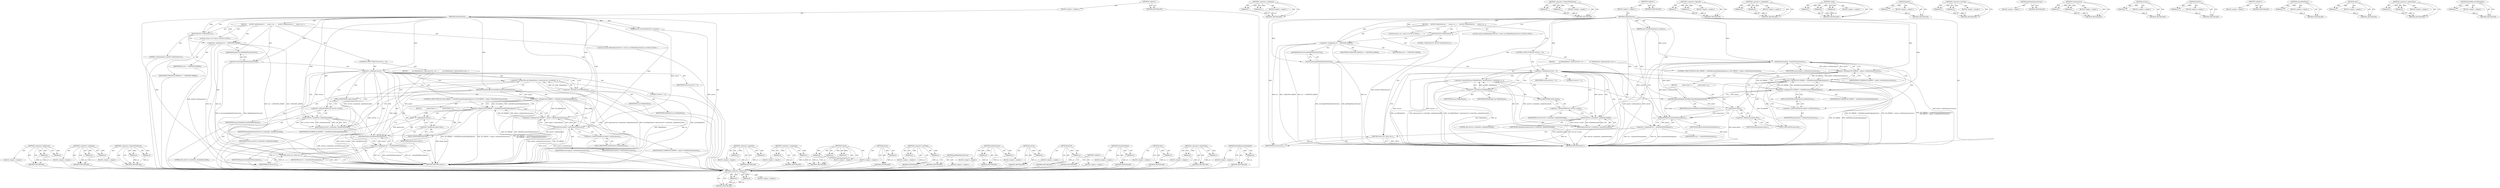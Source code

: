 digraph "doSetRetransmitEndpoint" {
vulnerable_149 [label=<(METHOD,&lt;operator&gt;.fieldAccess)>];
vulnerable_150 [label=<(PARAM,p1)>];
vulnerable_151 [label=<(PARAM,p2)>];
vulnerable_152 [label=<(BLOCK,&lt;empty&gt;,&lt;empty&gt;)>];
vulnerable_153 [label=<(METHOD_RETURN,ANY)>];
vulnerable_101 [label=<(METHOD,&lt;operator&gt;.notEquals)>];
vulnerable_102 [label=<(PARAM,p1)>];
vulnerable_103 [label=<(PARAM,p2)>];
vulnerable_104 [label=<(BLOCK,&lt;empty&gt;,&lt;empty&gt;)>];
vulnerable_105 [label=<(METHOD_RETURN,ANY)>];
vulnerable_126 [label=<(METHOD,&lt;operator&gt;.indirectFieldAccess)>];
vulnerable_127 [label=<(PARAM,p1)>];
vulnerable_128 [label=<(PARAM,p2)>];
vulnerable_129 [label=<(BLOCK,&lt;empty&gt;,&lt;empty&gt;)>];
vulnerable_130 [label=<(METHOD_RETURN,ANY)>];
vulnerable_6 [label=<(METHOD,&lt;global&gt;)<SUB>1</SUB>>];
vulnerable_7 [label=<(BLOCK,&lt;empty&gt;,&lt;empty&gt;)<SUB>1</SUB>>];
vulnerable_8 [label=<(METHOD,setDataSource)<SUB>1</SUB>>];
vulnerable_9 [label=<(PARAM,const sp&lt;IStreamSource&gt; &amp;source)<SUB>1</SUB>>];
vulnerable_10 [label=<(BLOCK,{
     ALOGV(&quot;setDataSource&quot;);
     status_t er...,{
     ALOGV(&quot;setDataSource&quot;);
     status_t er...)<SUB>3</SUB>>];
vulnerable_11 [label=<(ALOGV,ALOGV(&quot;setDataSource&quot;))<SUB>4</SUB>>];
vulnerable_12 [label=<(LITERAL,&quot;setDataSource&quot;,ALOGV(&quot;setDataSource&quot;))<SUB>4</SUB>>];
vulnerable_13 [label="<(LOCAL,status_t err: status_t)<SUB>5</SUB>>"];
vulnerable_14 [label=<(&lt;operator&gt;.assignment,err = UNKNOWN_ERROR)<SUB>5</SUB>>];
vulnerable_15 [label=<(IDENTIFIER,err,err = UNKNOWN_ERROR)<SUB>5</SUB>>];
vulnerable_16 [label=<(IDENTIFIER,UNKNOWN_ERROR,err = UNKNOWN_ERROR)<SUB>5</SUB>>];
vulnerable_17 [label="<(LOCAL,const sp&lt;IMediaPlayerService&gt; service: sp&lt;IMediaPlayerService&gt;)<SUB>6</SUB>>"];
vulnerable_18 [label=<(service,&amp; service(getMediaPlayerService()))<SUB>6</SUB>>];
vulnerable_19 [label=<(getMediaPlayerService,getMediaPlayerService())<SUB>6</SUB>>];
vulnerable_20 [label=<(CONTROL_STRUCTURE,IF,if (service != 0))<SUB>7</SUB>>];
vulnerable_21 [label=<(&lt;operator&gt;.notEquals,service != 0)<SUB>7</SUB>>];
vulnerable_22 [label=<(IDENTIFIER,service,service != 0)<SUB>7</SUB>>];
vulnerable_23 [label=<(LITERAL,0,service != 0)<SUB>7</SUB>>];
vulnerable_24 [label=<(BLOCK,{
         sp&lt;IMediaPlayer&gt; player(service-&gt;cre...,{
         sp&lt;IMediaPlayer&gt; player(service-&gt;cre...)<SUB>7</SUB>>];
vulnerable_25 [label=<(&lt;operator&gt;.greaterThan,sp&lt;IMediaPlayer&gt; player(service-&gt;create(this, m...)<SUB>8</SUB>>];
vulnerable_26 [label=<(&lt;operator&gt;.lessThan,sp&lt;IMediaPlayer)<SUB>8</SUB>>];
vulnerable_27 [label=<(IDENTIFIER,sp,sp&lt;IMediaPlayer)<SUB>8</SUB>>];
vulnerable_28 [label=<(IDENTIFIER,IMediaPlayer,sp&lt;IMediaPlayer)<SUB>8</SUB>>];
vulnerable_29 [label=<(player,player(service-&gt;create(this, mAudioSessionId)))<SUB>8</SUB>>];
vulnerable_30 [label=<(create,service-&gt;create(this, mAudioSessionId))<SUB>8</SUB>>];
vulnerable_31 [label=<(&lt;operator&gt;.indirectFieldAccess,service-&gt;create)<SUB>8</SUB>>];
vulnerable_32 [label=<(IDENTIFIER,service,service-&gt;create(this, mAudioSessionId))<SUB>8</SUB>>];
vulnerable_33 [label=<(FIELD_IDENTIFIER,create,create)<SUB>8</SUB>>];
vulnerable_34 [label=<(LITERAL,this,service-&gt;create(this, mAudioSessionId))<SUB>8</SUB>>];
vulnerable_35 [label=<(IDENTIFIER,mAudioSessionId,service-&gt;create(this, mAudioSessionId))<SUB>8</SUB>>];
vulnerable_36 [label=<(CONTROL_STRUCTURE,IF,if ((NO_ERROR != doSetRetransmitEndpoint(player)) ||
 (NO_ERROR != player-&gt;setDataSource(source))))<SUB>9</SUB>>];
vulnerable_37 [label=<(&lt;operator&gt;.logicalOr,(NO_ERROR != doSetRetransmitEndpoint(player)) |...)<SUB>9</SUB>>];
vulnerable_38 [label=<(&lt;operator&gt;.notEquals,NO_ERROR != doSetRetransmitEndpoint(player))<SUB>9</SUB>>];
vulnerable_39 [label=<(IDENTIFIER,NO_ERROR,NO_ERROR != doSetRetransmitEndpoint(player))<SUB>9</SUB>>];
vulnerable_40 [label=<(doSetRetransmitEndpoint,doSetRetransmitEndpoint(player))<SUB>9</SUB>>];
vulnerable_41 [label=<(IDENTIFIER,player,doSetRetransmitEndpoint(player))<SUB>9</SUB>>];
vulnerable_42 [label=<(&lt;operator&gt;.notEquals,NO_ERROR != player-&gt;setDataSource(source))<SUB>10</SUB>>];
vulnerable_43 [label=<(IDENTIFIER,NO_ERROR,NO_ERROR != player-&gt;setDataSource(source))<SUB>10</SUB>>];
vulnerable_44 [label=<(setDataSource,player-&gt;setDataSource(source))<SUB>10</SUB>>];
vulnerable_45 [label=<(&lt;operator&gt;.indirectFieldAccess,player-&gt;setDataSource)<SUB>10</SUB>>];
vulnerable_46 [label=<(IDENTIFIER,player,player-&gt;setDataSource(source))<SUB>10</SUB>>];
vulnerable_47 [label=<(FIELD_IDENTIFIER,setDataSource,setDataSource)<SUB>10</SUB>>];
vulnerable_48 [label=<(IDENTIFIER,source,player-&gt;setDataSource(source))<SUB>10</SUB>>];
vulnerable_49 [label=<(BLOCK,{
            player.clear();
 },{
            player.clear();
 })<SUB>10</SUB>>];
vulnerable_50 [label=<(clear,player.clear())<SUB>11</SUB>>];
vulnerable_51 [label=<(&lt;operator&gt;.fieldAccess,player.clear)<SUB>11</SUB>>];
vulnerable_52 [label=<(IDENTIFIER,player,player.clear())<SUB>11</SUB>>];
vulnerable_53 [label=<(FIELD_IDENTIFIER,clear,clear)<SUB>11</SUB>>];
vulnerable_54 [label=<(&lt;operator&gt;.assignment,err = attachNewPlayer(player))<SUB>13</SUB>>];
vulnerable_55 [label=<(IDENTIFIER,err,err = attachNewPlayer(player))<SUB>13</SUB>>];
vulnerable_56 [label=<(attachNewPlayer,attachNewPlayer(player))<SUB>13</SUB>>];
vulnerable_57 [label=<(IDENTIFIER,player,attachNewPlayer(player))<SUB>13</SUB>>];
vulnerable_58 [label=<(RETURN,return err;,return err;)<SUB>15</SUB>>];
vulnerable_59 [label=<(IDENTIFIER,err,return err;)<SUB>15</SUB>>];
vulnerable_60 [label=<(METHOD_RETURN,status_t)<SUB>1</SUB>>];
vulnerable_62 [label=<(METHOD_RETURN,ANY)<SUB>1</SUB>>];
vulnerable_131 [label=<(METHOD,&lt;operator&gt;.logicalOr)>];
vulnerable_132 [label=<(PARAM,p1)>];
vulnerable_133 [label=<(PARAM,p2)>];
vulnerable_134 [label=<(BLOCK,&lt;empty&gt;,&lt;empty&gt;)>];
vulnerable_135 [label=<(METHOD_RETURN,ANY)>];
vulnerable_89 [label=<(METHOD,&lt;operator&gt;.assignment)>];
vulnerable_90 [label=<(PARAM,p1)>];
vulnerable_91 [label=<(PARAM,p2)>];
vulnerable_92 [label=<(BLOCK,&lt;empty&gt;,&lt;empty&gt;)>];
vulnerable_93 [label=<(METHOD_RETURN,ANY)>];
vulnerable_120 [label=<(METHOD,create)>];
vulnerable_121 [label=<(PARAM,p1)>];
vulnerable_122 [label=<(PARAM,p2)>];
vulnerable_123 [label=<(PARAM,p3)>];
vulnerable_124 [label=<(BLOCK,&lt;empty&gt;,&lt;empty&gt;)>];
vulnerable_125 [label=<(METHOD_RETURN,ANY)>];
vulnerable_116 [label=<(METHOD,player)>];
vulnerable_117 [label=<(PARAM,p1)>];
vulnerable_118 [label=<(BLOCK,&lt;empty&gt;,&lt;empty&gt;)>];
vulnerable_119 [label=<(METHOD_RETURN,ANY)>];
vulnerable_111 [label=<(METHOD,&lt;operator&gt;.lessThan)>];
vulnerable_112 [label=<(PARAM,p1)>];
vulnerable_113 [label=<(PARAM,p2)>];
vulnerable_114 [label=<(BLOCK,&lt;empty&gt;,&lt;empty&gt;)>];
vulnerable_115 [label=<(METHOD_RETURN,ANY)>];
vulnerable_98 [label=<(METHOD,getMediaPlayerService)>];
vulnerable_99 [label=<(BLOCK,&lt;empty&gt;,&lt;empty&gt;)>];
vulnerable_100 [label=<(METHOD_RETURN,ANY)>];
vulnerable_140 [label=<(METHOD,setDataSource)>];
vulnerable_141 [label=<(PARAM,p1)>];
vulnerable_142 [label=<(PARAM,p2)>];
vulnerable_143 [label=<(BLOCK,&lt;empty&gt;,&lt;empty&gt;)>];
vulnerable_144 [label=<(METHOD_RETURN,ANY)>];
vulnerable_94 [label=<(METHOD,service)>];
vulnerable_95 [label=<(PARAM,p1)>];
vulnerable_96 [label=<(BLOCK,&lt;empty&gt;,&lt;empty&gt;)>];
vulnerable_97 [label=<(METHOD_RETURN,ANY)>];
vulnerable_85 [label=<(METHOD,ALOGV)>];
vulnerable_86 [label=<(PARAM,p1)>];
vulnerable_87 [label=<(BLOCK,&lt;empty&gt;,&lt;empty&gt;)>];
vulnerable_88 [label=<(METHOD_RETURN,ANY)>];
vulnerable_79 [label=<(METHOD,&lt;global&gt;)<SUB>1</SUB>>];
vulnerable_80 [label=<(BLOCK,&lt;empty&gt;,&lt;empty&gt;)>];
vulnerable_81 [label=<(METHOD_RETURN,ANY)>];
vulnerable_154 [label=<(METHOD,attachNewPlayer)>];
vulnerable_155 [label=<(PARAM,p1)>];
vulnerable_156 [label=<(BLOCK,&lt;empty&gt;,&lt;empty&gt;)>];
vulnerable_157 [label=<(METHOD_RETURN,ANY)>];
vulnerable_145 [label=<(METHOD,clear)>];
vulnerable_146 [label=<(PARAM,p1)>];
vulnerable_147 [label=<(BLOCK,&lt;empty&gt;,&lt;empty&gt;)>];
vulnerable_148 [label=<(METHOD_RETURN,ANY)>];
vulnerable_106 [label=<(METHOD,&lt;operator&gt;.greaterThan)>];
vulnerable_107 [label=<(PARAM,p1)>];
vulnerable_108 [label=<(PARAM,p2)>];
vulnerable_109 [label=<(BLOCK,&lt;empty&gt;,&lt;empty&gt;)>];
vulnerable_110 [label=<(METHOD_RETURN,ANY)>];
vulnerable_136 [label=<(METHOD,doSetRetransmitEndpoint)>];
vulnerable_137 [label=<(PARAM,p1)>];
vulnerable_138 [label=<(BLOCK,&lt;empty&gt;,&lt;empty&gt;)>];
vulnerable_139 [label=<(METHOD_RETURN,ANY)>];
fixed_149 [label=<(METHOD,&lt;operator&gt;.fieldAccess)>];
fixed_150 [label=<(PARAM,p1)>];
fixed_151 [label=<(PARAM,p2)>];
fixed_152 [label=<(BLOCK,&lt;empty&gt;,&lt;empty&gt;)>];
fixed_153 [label=<(METHOD_RETURN,ANY)>];
fixed_101 [label=<(METHOD,&lt;operator&gt;.notEquals)>];
fixed_102 [label=<(PARAM,p1)>];
fixed_103 [label=<(PARAM,p2)>];
fixed_104 [label=<(BLOCK,&lt;empty&gt;,&lt;empty&gt;)>];
fixed_105 [label=<(METHOD_RETURN,ANY)>];
fixed_126 [label=<(METHOD,&lt;operator&gt;.indirectFieldAccess)>];
fixed_127 [label=<(PARAM,p1)>];
fixed_128 [label=<(PARAM,p2)>];
fixed_129 [label=<(BLOCK,&lt;empty&gt;,&lt;empty&gt;)>];
fixed_130 [label=<(METHOD_RETURN,ANY)>];
fixed_6 [label=<(METHOD,&lt;global&gt;)<SUB>1</SUB>>];
fixed_7 [label=<(BLOCK,&lt;empty&gt;,&lt;empty&gt;)<SUB>1</SUB>>];
fixed_8 [label=<(METHOD,setDataSource)<SUB>1</SUB>>];
fixed_9 [label=<(PARAM,const sp&lt;IStreamSource&gt; &amp;source)<SUB>1</SUB>>];
fixed_10 [label=<(BLOCK,{
     ALOGV(&quot;setDataSource&quot;);
     status_t er...,{
     ALOGV(&quot;setDataSource&quot;);
     status_t er...)<SUB>3</SUB>>];
fixed_11 [label=<(ALOGV,ALOGV(&quot;setDataSource&quot;))<SUB>4</SUB>>];
fixed_12 [label=<(LITERAL,&quot;setDataSource&quot;,ALOGV(&quot;setDataSource&quot;))<SUB>4</SUB>>];
fixed_13 [label="<(LOCAL,status_t err: status_t)<SUB>5</SUB>>"];
fixed_14 [label=<(&lt;operator&gt;.assignment,err = UNKNOWN_ERROR)<SUB>5</SUB>>];
fixed_15 [label=<(IDENTIFIER,err,err = UNKNOWN_ERROR)<SUB>5</SUB>>];
fixed_16 [label=<(IDENTIFIER,UNKNOWN_ERROR,err = UNKNOWN_ERROR)<SUB>5</SUB>>];
fixed_17 [label="<(LOCAL,const sp&lt;IMediaPlayerService&gt; service: sp&lt;IMediaPlayerService&gt;)<SUB>6</SUB>>"];
fixed_18 [label=<(service,service(getMediaPlayerService()))<SUB>6</SUB>>];
fixed_19 [label=<(getMediaPlayerService,getMediaPlayerService())<SUB>6</SUB>>];
fixed_20 [label=<(CONTROL_STRUCTURE,IF,if (service != 0))<SUB>7</SUB>>];
fixed_21 [label=<(&lt;operator&gt;.notEquals,service != 0)<SUB>7</SUB>>];
fixed_22 [label=<(IDENTIFIER,service,service != 0)<SUB>7</SUB>>];
fixed_23 [label=<(LITERAL,0,service != 0)<SUB>7</SUB>>];
fixed_24 [label=<(BLOCK,{
         sp&lt;IMediaPlayer&gt; player(service-&gt;cre...,{
         sp&lt;IMediaPlayer&gt; player(service-&gt;cre...)<SUB>7</SUB>>];
fixed_25 [label=<(&lt;operator&gt;.greaterThan,sp&lt;IMediaPlayer&gt; player(service-&gt;create(this, m...)<SUB>8</SUB>>];
fixed_26 [label=<(&lt;operator&gt;.lessThan,sp&lt;IMediaPlayer)<SUB>8</SUB>>];
fixed_27 [label=<(IDENTIFIER,sp,sp&lt;IMediaPlayer)<SUB>8</SUB>>];
fixed_28 [label=<(IDENTIFIER,IMediaPlayer,sp&lt;IMediaPlayer)<SUB>8</SUB>>];
fixed_29 [label=<(player,player(service-&gt;create(this, mAudioSessionId)))<SUB>8</SUB>>];
fixed_30 [label=<(create,service-&gt;create(this, mAudioSessionId))<SUB>8</SUB>>];
fixed_31 [label=<(&lt;operator&gt;.indirectFieldAccess,service-&gt;create)<SUB>8</SUB>>];
fixed_32 [label=<(IDENTIFIER,service,service-&gt;create(this, mAudioSessionId))<SUB>8</SUB>>];
fixed_33 [label=<(FIELD_IDENTIFIER,create,create)<SUB>8</SUB>>];
fixed_34 [label=<(LITERAL,this,service-&gt;create(this, mAudioSessionId))<SUB>8</SUB>>];
fixed_35 [label=<(IDENTIFIER,mAudioSessionId,service-&gt;create(this, mAudioSessionId))<SUB>8</SUB>>];
fixed_36 [label=<(CONTROL_STRUCTURE,IF,if ((NO_ERROR != doSetRetransmitEndpoint(player)) ||
 (NO_ERROR != player-&gt;setDataSource(source))))<SUB>9</SUB>>];
fixed_37 [label=<(&lt;operator&gt;.logicalOr,(NO_ERROR != doSetRetransmitEndpoint(player)) |...)<SUB>9</SUB>>];
fixed_38 [label=<(&lt;operator&gt;.notEquals,NO_ERROR != doSetRetransmitEndpoint(player))<SUB>9</SUB>>];
fixed_39 [label=<(IDENTIFIER,NO_ERROR,NO_ERROR != doSetRetransmitEndpoint(player))<SUB>9</SUB>>];
fixed_40 [label=<(doSetRetransmitEndpoint,doSetRetransmitEndpoint(player))<SUB>9</SUB>>];
fixed_41 [label=<(IDENTIFIER,player,doSetRetransmitEndpoint(player))<SUB>9</SUB>>];
fixed_42 [label=<(&lt;operator&gt;.notEquals,NO_ERROR != player-&gt;setDataSource(source))<SUB>10</SUB>>];
fixed_43 [label=<(IDENTIFIER,NO_ERROR,NO_ERROR != player-&gt;setDataSource(source))<SUB>10</SUB>>];
fixed_44 [label=<(setDataSource,player-&gt;setDataSource(source))<SUB>10</SUB>>];
fixed_45 [label=<(&lt;operator&gt;.indirectFieldAccess,player-&gt;setDataSource)<SUB>10</SUB>>];
fixed_46 [label=<(IDENTIFIER,player,player-&gt;setDataSource(source))<SUB>10</SUB>>];
fixed_47 [label=<(FIELD_IDENTIFIER,setDataSource,setDataSource)<SUB>10</SUB>>];
fixed_48 [label=<(IDENTIFIER,source,player-&gt;setDataSource(source))<SUB>10</SUB>>];
fixed_49 [label=<(BLOCK,{
            player.clear();
 },{
            player.clear();
 })<SUB>10</SUB>>];
fixed_50 [label=<(clear,player.clear())<SUB>11</SUB>>];
fixed_51 [label=<(&lt;operator&gt;.fieldAccess,player.clear)<SUB>11</SUB>>];
fixed_52 [label=<(IDENTIFIER,player,player.clear())<SUB>11</SUB>>];
fixed_53 [label=<(FIELD_IDENTIFIER,clear,clear)<SUB>11</SUB>>];
fixed_54 [label=<(&lt;operator&gt;.assignment,err = attachNewPlayer(player))<SUB>13</SUB>>];
fixed_55 [label=<(IDENTIFIER,err,err = attachNewPlayer(player))<SUB>13</SUB>>];
fixed_56 [label=<(attachNewPlayer,attachNewPlayer(player))<SUB>13</SUB>>];
fixed_57 [label=<(IDENTIFIER,player,attachNewPlayer(player))<SUB>13</SUB>>];
fixed_58 [label=<(RETURN,return err;,return err;)<SUB>15</SUB>>];
fixed_59 [label=<(IDENTIFIER,err,return err;)<SUB>15</SUB>>];
fixed_60 [label=<(METHOD_RETURN,status_t)<SUB>1</SUB>>];
fixed_62 [label=<(METHOD_RETURN,ANY)<SUB>1</SUB>>];
fixed_131 [label=<(METHOD,&lt;operator&gt;.logicalOr)>];
fixed_132 [label=<(PARAM,p1)>];
fixed_133 [label=<(PARAM,p2)>];
fixed_134 [label=<(BLOCK,&lt;empty&gt;,&lt;empty&gt;)>];
fixed_135 [label=<(METHOD_RETURN,ANY)>];
fixed_89 [label=<(METHOD,&lt;operator&gt;.assignment)>];
fixed_90 [label=<(PARAM,p1)>];
fixed_91 [label=<(PARAM,p2)>];
fixed_92 [label=<(BLOCK,&lt;empty&gt;,&lt;empty&gt;)>];
fixed_93 [label=<(METHOD_RETURN,ANY)>];
fixed_120 [label=<(METHOD,create)>];
fixed_121 [label=<(PARAM,p1)>];
fixed_122 [label=<(PARAM,p2)>];
fixed_123 [label=<(PARAM,p3)>];
fixed_124 [label=<(BLOCK,&lt;empty&gt;,&lt;empty&gt;)>];
fixed_125 [label=<(METHOD_RETURN,ANY)>];
fixed_116 [label=<(METHOD,player)>];
fixed_117 [label=<(PARAM,p1)>];
fixed_118 [label=<(BLOCK,&lt;empty&gt;,&lt;empty&gt;)>];
fixed_119 [label=<(METHOD_RETURN,ANY)>];
fixed_111 [label=<(METHOD,&lt;operator&gt;.lessThan)>];
fixed_112 [label=<(PARAM,p1)>];
fixed_113 [label=<(PARAM,p2)>];
fixed_114 [label=<(BLOCK,&lt;empty&gt;,&lt;empty&gt;)>];
fixed_115 [label=<(METHOD_RETURN,ANY)>];
fixed_98 [label=<(METHOD,getMediaPlayerService)>];
fixed_99 [label=<(BLOCK,&lt;empty&gt;,&lt;empty&gt;)>];
fixed_100 [label=<(METHOD_RETURN,ANY)>];
fixed_140 [label=<(METHOD,setDataSource)>];
fixed_141 [label=<(PARAM,p1)>];
fixed_142 [label=<(PARAM,p2)>];
fixed_143 [label=<(BLOCK,&lt;empty&gt;,&lt;empty&gt;)>];
fixed_144 [label=<(METHOD_RETURN,ANY)>];
fixed_94 [label=<(METHOD,service)>];
fixed_95 [label=<(PARAM,p1)>];
fixed_96 [label=<(BLOCK,&lt;empty&gt;,&lt;empty&gt;)>];
fixed_97 [label=<(METHOD_RETURN,ANY)>];
fixed_85 [label=<(METHOD,ALOGV)>];
fixed_86 [label=<(PARAM,p1)>];
fixed_87 [label=<(BLOCK,&lt;empty&gt;,&lt;empty&gt;)>];
fixed_88 [label=<(METHOD_RETURN,ANY)>];
fixed_79 [label=<(METHOD,&lt;global&gt;)<SUB>1</SUB>>];
fixed_80 [label=<(BLOCK,&lt;empty&gt;,&lt;empty&gt;)>];
fixed_81 [label=<(METHOD_RETURN,ANY)>];
fixed_154 [label=<(METHOD,attachNewPlayer)>];
fixed_155 [label=<(PARAM,p1)>];
fixed_156 [label=<(BLOCK,&lt;empty&gt;,&lt;empty&gt;)>];
fixed_157 [label=<(METHOD_RETURN,ANY)>];
fixed_145 [label=<(METHOD,clear)>];
fixed_146 [label=<(PARAM,p1)>];
fixed_147 [label=<(BLOCK,&lt;empty&gt;,&lt;empty&gt;)>];
fixed_148 [label=<(METHOD_RETURN,ANY)>];
fixed_106 [label=<(METHOD,&lt;operator&gt;.greaterThan)>];
fixed_107 [label=<(PARAM,p1)>];
fixed_108 [label=<(PARAM,p2)>];
fixed_109 [label=<(BLOCK,&lt;empty&gt;,&lt;empty&gt;)>];
fixed_110 [label=<(METHOD_RETURN,ANY)>];
fixed_136 [label=<(METHOD,doSetRetransmitEndpoint)>];
fixed_137 [label=<(PARAM,p1)>];
fixed_138 [label=<(BLOCK,&lt;empty&gt;,&lt;empty&gt;)>];
fixed_139 [label=<(METHOD_RETURN,ANY)>];
vulnerable_149 -> vulnerable_150  [key=0, label="AST: "];
vulnerable_149 -> vulnerable_150  [key=1, label="DDG: "];
vulnerable_149 -> vulnerable_152  [key=0, label="AST: "];
vulnerable_149 -> vulnerable_151  [key=0, label="AST: "];
vulnerable_149 -> vulnerable_151  [key=1, label="DDG: "];
vulnerable_149 -> vulnerable_153  [key=0, label="AST: "];
vulnerable_149 -> vulnerable_153  [key=1, label="CFG: "];
vulnerable_150 -> vulnerable_153  [key=0, label="DDG: p1"];
vulnerable_151 -> vulnerable_153  [key=0, label="DDG: p2"];
vulnerable_152 -> fixed_149  [key=0];
vulnerable_153 -> fixed_149  [key=0];
vulnerable_101 -> vulnerable_102  [key=0, label="AST: "];
vulnerable_101 -> vulnerable_102  [key=1, label="DDG: "];
vulnerable_101 -> vulnerable_104  [key=0, label="AST: "];
vulnerable_101 -> vulnerable_103  [key=0, label="AST: "];
vulnerable_101 -> vulnerable_103  [key=1, label="DDG: "];
vulnerable_101 -> vulnerable_105  [key=0, label="AST: "];
vulnerable_101 -> vulnerable_105  [key=1, label="CFG: "];
vulnerable_102 -> vulnerable_105  [key=0, label="DDG: p1"];
vulnerable_103 -> vulnerable_105  [key=0, label="DDG: p2"];
vulnerable_104 -> fixed_149  [key=0];
vulnerable_105 -> fixed_149  [key=0];
vulnerable_126 -> vulnerable_127  [key=0, label="AST: "];
vulnerable_126 -> vulnerable_127  [key=1, label="DDG: "];
vulnerable_126 -> vulnerable_129  [key=0, label="AST: "];
vulnerable_126 -> vulnerable_128  [key=0, label="AST: "];
vulnerable_126 -> vulnerable_128  [key=1, label="DDG: "];
vulnerable_126 -> vulnerable_130  [key=0, label="AST: "];
vulnerable_126 -> vulnerable_130  [key=1, label="CFG: "];
vulnerable_127 -> vulnerable_130  [key=0, label="DDG: p1"];
vulnerable_128 -> vulnerable_130  [key=0, label="DDG: p2"];
vulnerable_129 -> fixed_149  [key=0];
vulnerable_130 -> fixed_149  [key=0];
vulnerable_6 -> vulnerable_7  [key=0, label="AST: "];
vulnerable_6 -> vulnerable_62  [key=0, label="AST: "];
vulnerable_6 -> vulnerable_62  [key=1, label="CFG: "];
vulnerable_7 -> vulnerable_8  [key=0, label="AST: "];
vulnerable_8 -> vulnerable_9  [key=0, label="AST: "];
vulnerable_8 -> vulnerable_9  [key=1, label="DDG: "];
vulnerable_8 -> vulnerable_10  [key=0, label="AST: "];
vulnerable_8 -> vulnerable_60  [key=0, label="AST: "];
vulnerable_8 -> vulnerable_11  [key=0, label="CFG: "];
vulnerable_8 -> vulnerable_11  [key=1, label="DDG: "];
vulnerable_8 -> vulnerable_14  [key=0, label="DDG: "];
vulnerable_8 -> vulnerable_18  [key=0, label="DDG: "];
vulnerable_8 -> vulnerable_59  [key=0, label="DDG: "];
vulnerable_8 -> vulnerable_21  [key=0, label="DDG: "];
vulnerable_8 -> vulnerable_26  [key=0, label="DDG: "];
vulnerable_8 -> vulnerable_56  [key=0, label="DDG: "];
vulnerable_8 -> vulnerable_30  [key=0, label="DDG: "];
vulnerable_8 -> vulnerable_38  [key=0, label="DDG: "];
vulnerable_8 -> vulnerable_42  [key=0, label="DDG: "];
vulnerable_8 -> vulnerable_40  [key=0, label="DDG: "];
vulnerable_8 -> vulnerable_44  [key=0, label="DDG: "];
vulnerable_9 -> vulnerable_60  [key=0, label="DDG: source"];
vulnerable_9 -> vulnerable_44  [key=0, label="DDG: source"];
vulnerable_10 -> vulnerable_11  [key=0, label="AST: "];
vulnerable_10 -> vulnerable_13  [key=0, label="AST: "];
vulnerable_10 -> vulnerable_14  [key=0, label="AST: "];
vulnerable_10 -> vulnerable_17  [key=0, label="AST: "];
vulnerable_10 -> vulnerable_18  [key=0, label="AST: "];
vulnerable_10 -> vulnerable_20  [key=0, label="AST: "];
vulnerable_10 -> vulnerable_58  [key=0, label="AST: "];
vulnerable_11 -> vulnerable_12  [key=0, label="AST: "];
vulnerable_11 -> vulnerable_14  [key=0, label="CFG: "];
vulnerable_11 -> vulnerable_60  [key=0, label="DDG: ALOGV(&quot;setDataSource&quot;)"];
vulnerable_12 -> fixed_149  [key=0];
vulnerable_13 -> fixed_149  [key=0];
vulnerable_14 -> vulnerable_15  [key=0, label="AST: "];
vulnerable_14 -> vulnerable_16  [key=0, label="AST: "];
vulnerable_14 -> vulnerable_19  [key=0, label="CFG: "];
vulnerable_14 -> vulnerable_60  [key=0, label="DDG: err"];
vulnerable_14 -> vulnerable_60  [key=1, label="DDG: err = UNKNOWN_ERROR"];
vulnerable_14 -> vulnerable_60  [key=2, label="DDG: UNKNOWN_ERROR"];
vulnerable_14 -> vulnerable_59  [key=0, label="DDG: err"];
vulnerable_15 -> fixed_149  [key=0];
vulnerable_16 -> fixed_149  [key=0];
vulnerable_17 -> fixed_149  [key=0];
vulnerable_18 -> vulnerable_19  [key=0, label="AST: "];
vulnerable_18 -> vulnerable_21  [key=0, label="CFG: "];
vulnerable_18 -> vulnerable_60  [key=0, label="DDG: getMediaPlayerService()"];
vulnerable_18 -> vulnerable_60  [key=1, label="DDG: &amp; service(getMediaPlayerService())"];
vulnerable_19 -> vulnerable_18  [key=0, label="CFG: "];
vulnerable_20 -> vulnerable_21  [key=0, label="AST: "];
vulnerable_20 -> vulnerable_24  [key=0, label="AST: "];
vulnerable_21 -> vulnerable_22  [key=0, label="AST: "];
vulnerable_21 -> vulnerable_23  [key=0, label="AST: "];
vulnerable_21 -> vulnerable_26  [key=0, label="CFG: "];
vulnerable_21 -> vulnerable_26  [key=1, label="CDG: "];
vulnerable_21 -> vulnerable_58  [key=0, label="CFG: "];
vulnerable_21 -> vulnerable_60  [key=0, label="DDG: service"];
vulnerable_21 -> vulnerable_60  [key=1, label="DDG: service != 0"];
vulnerable_21 -> vulnerable_30  [key=0, label="DDG: service"];
vulnerable_21 -> vulnerable_30  [key=1, label="CDG: "];
vulnerable_21 -> vulnerable_33  [key=0, label="CDG: "];
vulnerable_21 -> vulnerable_37  [key=0, label="CDG: "];
vulnerable_21 -> vulnerable_38  [key=0, label="CDG: "];
vulnerable_21 -> vulnerable_25  [key=0, label="CDG: "];
vulnerable_21 -> vulnerable_56  [key=0, label="CDG: "];
vulnerable_21 -> vulnerable_40  [key=0, label="CDG: "];
vulnerable_21 -> vulnerable_29  [key=0, label="CDG: "];
vulnerable_21 -> vulnerable_54  [key=0, label="CDG: "];
vulnerable_21 -> vulnerable_31  [key=0, label="CDG: "];
vulnerable_22 -> fixed_149  [key=0];
vulnerable_23 -> fixed_149  [key=0];
vulnerable_24 -> vulnerable_25  [key=0, label="AST: "];
vulnerable_24 -> vulnerable_36  [key=0, label="AST: "];
vulnerable_24 -> vulnerable_54  [key=0, label="AST: "];
vulnerable_25 -> vulnerable_26  [key=0, label="AST: "];
vulnerable_25 -> vulnerable_29  [key=0, label="AST: "];
vulnerable_25 -> vulnerable_40  [key=0, label="CFG: "];
vulnerable_25 -> vulnerable_60  [key=0, label="DDG: sp&lt;IMediaPlayer"];
vulnerable_25 -> vulnerable_60  [key=1, label="DDG: player(service-&gt;create(this, mAudioSessionId))"];
vulnerable_25 -> vulnerable_60  [key=2, label="DDG: sp&lt;IMediaPlayer&gt; player(service-&gt;create(this, mAudioSessionId))"];
vulnerable_26 -> vulnerable_27  [key=0, label="AST: "];
vulnerable_26 -> vulnerable_28  [key=0, label="AST: "];
vulnerable_26 -> vulnerable_33  [key=0, label="CFG: "];
vulnerable_26 -> vulnerable_60  [key=0, label="DDG: IMediaPlayer"];
vulnerable_26 -> vulnerable_60  [key=1, label="DDG: sp"];
vulnerable_26 -> vulnerable_25  [key=0, label="DDG: sp"];
vulnerable_26 -> vulnerable_25  [key=1, label="DDG: IMediaPlayer"];
vulnerable_27 -> fixed_149  [key=0];
vulnerable_28 -> fixed_149  [key=0];
vulnerable_29 -> vulnerable_30  [key=0, label="AST: "];
vulnerable_29 -> vulnerable_25  [key=0, label="CFG: "];
vulnerable_29 -> vulnerable_25  [key=1, label="DDG: service-&gt;create(this, mAudioSessionId)"];
vulnerable_29 -> vulnerable_60  [key=0, label="DDG: service-&gt;create(this, mAudioSessionId)"];
vulnerable_30 -> vulnerable_31  [key=0, label="AST: "];
vulnerable_30 -> vulnerable_34  [key=0, label="AST: "];
vulnerable_30 -> vulnerable_35  [key=0, label="AST: "];
vulnerable_30 -> vulnerable_29  [key=0, label="CFG: "];
vulnerable_30 -> vulnerable_29  [key=1, label="DDG: service-&gt;create"];
vulnerable_30 -> vulnerable_29  [key=2, label="DDG: this"];
vulnerable_30 -> vulnerable_29  [key=3, label="DDG: mAudioSessionId"];
vulnerable_30 -> vulnerable_60  [key=0, label="DDG: service-&gt;create"];
vulnerable_30 -> vulnerable_60  [key=1, label="DDG: mAudioSessionId"];
vulnerable_31 -> vulnerable_32  [key=0, label="AST: "];
vulnerable_31 -> vulnerable_33  [key=0, label="AST: "];
vulnerable_31 -> vulnerable_30  [key=0, label="CFG: "];
vulnerable_32 -> fixed_149  [key=0];
vulnerable_33 -> vulnerable_31  [key=0, label="CFG: "];
vulnerable_34 -> fixed_149  [key=0];
vulnerable_35 -> fixed_149  [key=0];
vulnerable_36 -> vulnerable_37  [key=0, label="AST: "];
vulnerable_36 -> vulnerable_49  [key=0, label="AST: "];
vulnerable_37 -> vulnerable_38  [key=0, label="AST: "];
vulnerable_37 -> vulnerable_42  [key=0, label="AST: "];
vulnerable_37 -> vulnerable_53  [key=0, label="CFG: "];
vulnerable_37 -> vulnerable_53  [key=1, label="CDG: "];
vulnerable_37 -> vulnerable_56  [key=0, label="CFG: "];
vulnerable_37 -> vulnerable_60  [key=0, label="DDG: NO_ERROR != doSetRetransmitEndpoint(player)"];
vulnerable_37 -> vulnerable_60  [key=1, label="DDG: NO_ERROR != player-&gt;setDataSource(source)"];
vulnerable_37 -> vulnerable_60  [key=2, label="DDG: (NO_ERROR != doSetRetransmitEndpoint(player)) ||
 (NO_ERROR != player-&gt;setDataSource(source))"];
vulnerable_37 -> vulnerable_51  [key=0, label="CDG: "];
vulnerable_37 -> vulnerable_50  [key=0, label="CDG: "];
vulnerable_38 -> vulnerable_39  [key=0, label="AST: "];
vulnerable_38 -> vulnerable_40  [key=0, label="AST: "];
vulnerable_38 -> vulnerable_37  [key=0, label="CFG: "];
vulnerable_38 -> vulnerable_37  [key=1, label="DDG: NO_ERROR"];
vulnerable_38 -> vulnerable_37  [key=2, label="DDG: doSetRetransmitEndpoint(player)"];
vulnerable_38 -> vulnerable_47  [key=0, label="CFG: "];
vulnerable_38 -> vulnerable_47  [key=1, label="CDG: "];
vulnerable_38 -> vulnerable_60  [key=0, label="DDG: NO_ERROR"];
vulnerable_38 -> vulnerable_60  [key=1, label="DDG: doSetRetransmitEndpoint(player)"];
vulnerable_38 -> vulnerable_42  [key=0, label="DDG: NO_ERROR"];
vulnerable_38 -> vulnerable_42  [key=1, label="CDG: "];
vulnerable_38 -> vulnerable_45  [key=0, label="CDG: "];
vulnerable_38 -> vulnerable_44  [key=0, label="CDG: "];
vulnerable_39 -> fixed_149  [key=0];
vulnerable_40 -> vulnerable_41  [key=0, label="AST: "];
vulnerable_40 -> vulnerable_38  [key=0, label="CFG: "];
vulnerable_40 -> vulnerable_38  [key=1, label="DDG: player"];
vulnerable_40 -> vulnerable_56  [key=0, label="DDG: player"];
vulnerable_40 -> vulnerable_50  [key=0, label="DDG: player"];
vulnerable_40 -> vulnerable_44  [key=0, label="DDG: player"];
vulnerable_41 -> fixed_149  [key=0];
vulnerable_42 -> vulnerable_43  [key=0, label="AST: "];
vulnerable_42 -> vulnerable_44  [key=0, label="AST: "];
vulnerable_42 -> vulnerable_37  [key=0, label="CFG: "];
vulnerable_42 -> vulnerable_37  [key=1, label="DDG: NO_ERROR"];
vulnerable_42 -> vulnerable_37  [key=2, label="DDG: player-&gt;setDataSource(source)"];
vulnerable_42 -> vulnerable_60  [key=0, label="DDG: NO_ERROR"];
vulnerable_42 -> vulnerable_60  [key=1, label="DDG: player-&gt;setDataSource(source)"];
vulnerable_43 -> fixed_149  [key=0];
vulnerable_44 -> vulnerable_45  [key=0, label="AST: "];
vulnerable_44 -> vulnerable_48  [key=0, label="AST: "];
vulnerable_44 -> vulnerable_42  [key=0, label="CFG: "];
vulnerable_44 -> vulnerable_42  [key=1, label="DDG: player-&gt;setDataSource"];
vulnerable_44 -> vulnerable_42  [key=2, label="DDG: source"];
vulnerable_44 -> vulnerable_60  [key=0, label="DDG: player-&gt;setDataSource"];
vulnerable_44 -> vulnerable_60  [key=1, label="DDG: source"];
vulnerable_44 -> vulnerable_56  [key=0, label="DDG: player-&gt;setDataSource"];
vulnerable_45 -> vulnerable_46  [key=0, label="AST: "];
vulnerable_45 -> vulnerable_47  [key=0, label="AST: "];
vulnerable_45 -> vulnerable_44  [key=0, label="CFG: "];
vulnerable_46 -> fixed_149  [key=0];
vulnerable_47 -> vulnerable_45  [key=0, label="CFG: "];
vulnerable_48 -> fixed_149  [key=0];
vulnerable_49 -> vulnerable_50  [key=0, label="AST: "];
vulnerable_50 -> vulnerable_51  [key=0, label="AST: "];
vulnerable_50 -> vulnerable_56  [key=0, label="CFG: "];
vulnerable_50 -> vulnerable_56  [key=1, label="DDG: player.clear"];
vulnerable_50 -> vulnerable_60  [key=0, label="DDG: player.clear()"];
vulnerable_51 -> vulnerable_52  [key=0, label="AST: "];
vulnerable_51 -> vulnerable_53  [key=0, label="AST: "];
vulnerable_51 -> vulnerable_50  [key=0, label="CFG: "];
vulnerable_52 -> fixed_149  [key=0];
vulnerable_53 -> vulnerable_51  [key=0, label="CFG: "];
vulnerable_54 -> vulnerable_55  [key=0, label="AST: "];
vulnerable_54 -> vulnerable_56  [key=0, label="AST: "];
vulnerable_54 -> vulnerable_58  [key=0, label="CFG: "];
vulnerable_54 -> vulnerable_60  [key=0, label="DDG: err"];
vulnerable_54 -> vulnerable_60  [key=1, label="DDG: attachNewPlayer(player)"];
vulnerable_54 -> vulnerable_60  [key=2, label="DDG: err = attachNewPlayer(player)"];
vulnerable_54 -> vulnerable_59  [key=0, label="DDG: err"];
vulnerable_55 -> fixed_149  [key=0];
vulnerable_56 -> vulnerable_57  [key=0, label="AST: "];
vulnerable_56 -> vulnerable_54  [key=0, label="CFG: "];
vulnerable_56 -> vulnerable_54  [key=1, label="DDG: player"];
vulnerable_56 -> vulnerable_60  [key=0, label="DDG: player"];
vulnerable_57 -> fixed_149  [key=0];
vulnerable_58 -> vulnerable_59  [key=0, label="AST: "];
vulnerable_58 -> vulnerable_60  [key=0, label="CFG: "];
vulnerable_58 -> vulnerable_60  [key=1, label="DDG: &lt;RET&gt;"];
vulnerable_59 -> vulnerable_58  [key=0, label="DDG: err"];
vulnerable_60 -> fixed_149  [key=0];
vulnerable_62 -> fixed_149  [key=0];
vulnerable_131 -> vulnerable_132  [key=0, label="AST: "];
vulnerable_131 -> vulnerable_132  [key=1, label="DDG: "];
vulnerable_131 -> vulnerable_134  [key=0, label="AST: "];
vulnerable_131 -> vulnerable_133  [key=0, label="AST: "];
vulnerable_131 -> vulnerable_133  [key=1, label="DDG: "];
vulnerable_131 -> vulnerable_135  [key=0, label="AST: "];
vulnerable_131 -> vulnerable_135  [key=1, label="CFG: "];
vulnerable_132 -> vulnerable_135  [key=0, label="DDG: p1"];
vulnerable_133 -> vulnerable_135  [key=0, label="DDG: p2"];
vulnerable_134 -> fixed_149  [key=0];
vulnerable_135 -> fixed_149  [key=0];
vulnerable_89 -> vulnerable_90  [key=0, label="AST: "];
vulnerable_89 -> vulnerable_90  [key=1, label="DDG: "];
vulnerable_89 -> vulnerable_92  [key=0, label="AST: "];
vulnerable_89 -> vulnerable_91  [key=0, label="AST: "];
vulnerable_89 -> vulnerable_91  [key=1, label="DDG: "];
vulnerable_89 -> vulnerable_93  [key=0, label="AST: "];
vulnerable_89 -> vulnerable_93  [key=1, label="CFG: "];
vulnerable_90 -> vulnerable_93  [key=0, label="DDG: p1"];
vulnerable_91 -> vulnerable_93  [key=0, label="DDG: p2"];
vulnerable_92 -> fixed_149  [key=0];
vulnerable_93 -> fixed_149  [key=0];
vulnerable_120 -> vulnerable_121  [key=0, label="AST: "];
vulnerable_120 -> vulnerable_121  [key=1, label="DDG: "];
vulnerable_120 -> vulnerable_124  [key=0, label="AST: "];
vulnerable_120 -> vulnerable_122  [key=0, label="AST: "];
vulnerable_120 -> vulnerable_122  [key=1, label="DDG: "];
vulnerable_120 -> vulnerable_125  [key=0, label="AST: "];
vulnerable_120 -> vulnerable_125  [key=1, label="CFG: "];
vulnerable_120 -> vulnerable_123  [key=0, label="AST: "];
vulnerable_120 -> vulnerable_123  [key=1, label="DDG: "];
vulnerable_121 -> vulnerable_125  [key=0, label="DDG: p1"];
vulnerable_122 -> vulnerable_125  [key=0, label="DDG: p2"];
vulnerable_123 -> vulnerable_125  [key=0, label="DDG: p3"];
vulnerable_124 -> fixed_149  [key=0];
vulnerable_125 -> fixed_149  [key=0];
vulnerable_116 -> vulnerable_117  [key=0, label="AST: "];
vulnerable_116 -> vulnerable_117  [key=1, label="DDG: "];
vulnerable_116 -> vulnerable_118  [key=0, label="AST: "];
vulnerable_116 -> vulnerable_119  [key=0, label="AST: "];
vulnerable_116 -> vulnerable_119  [key=1, label="CFG: "];
vulnerable_117 -> vulnerable_119  [key=0, label="DDG: p1"];
vulnerable_118 -> fixed_149  [key=0];
vulnerable_119 -> fixed_149  [key=0];
vulnerable_111 -> vulnerable_112  [key=0, label="AST: "];
vulnerable_111 -> vulnerable_112  [key=1, label="DDG: "];
vulnerable_111 -> vulnerable_114  [key=0, label="AST: "];
vulnerable_111 -> vulnerable_113  [key=0, label="AST: "];
vulnerable_111 -> vulnerable_113  [key=1, label="DDG: "];
vulnerable_111 -> vulnerable_115  [key=0, label="AST: "];
vulnerable_111 -> vulnerable_115  [key=1, label="CFG: "];
vulnerable_112 -> vulnerable_115  [key=0, label="DDG: p1"];
vulnerable_113 -> vulnerable_115  [key=0, label="DDG: p2"];
vulnerable_114 -> fixed_149  [key=0];
vulnerable_115 -> fixed_149  [key=0];
vulnerable_98 -> vulnerable_99  [key=0, label="AST: "];
vulnerable_98 -> vulnerable_100  [key=0, label="AST: "];
vulnerable_98 -> vulnerable_100  [key=1, label="CFG: "];
vulnerable_99 -> fixed_149  [key=0];
vulnerable_100 -> fixed_149  [key=0];
vulnerable_140 -> vulnerable_141  [key=0, label="AST: "];
vulnerable_140 -> vulnerable_141  [key=1, label="DDG: "];
vulnerable_140 -> vulnerable_143  [key=0, label="AST: "];
vulnerable_140 -> vulnerable_142  [key=0, label="AST: "];
vulnerable_140 -> vulnerable_142  [key=1, label="DDG: "];
vulnerable_140 -> vulnerable_144  [key=0, label="AST: "];
vulnerable_140 -> vulnerable_144  [key=1, label="CFG: "];
vulnerable_141 -> vulnerable_144  [key=0, label="DDG: p1"];
vulnerable_142 -> vulnerable_144  [key=0, label="DDG: p2"];
vulnerable_143 -> fixed_149  [key=0];
vulnerable_144 -> fixed_149  [key=0];
vulnerable_94 -> vulnerable_95  [key=0, label="AST: "];
vulnerable_94 -> vulnerable_95  [key=1, label="DDG: "];
vulnerable_94 -> vulnerable_96  [key=0, label="AST: "];
vulnerable_94 -> vulnerable_97  [key=0, label="AST: "];
vulnerable_94 -> vulnerable_97  [key=1, label="CFG: "];
vulnerable_95 -> vulnerable_97  [key=0, label="DDG: p1"];
vulnerable_96 -> fixed_149  [key=0];
vulnerable_97 -> fixed_149  [key=0];
vulnerable_85 -> vulnerable_86  [key=0, label="AST: "];
vulnerable_85 -> vulnerable_86  [key=1, label="DDG: "];
vulnerable_85 -> vulnerable_87  [key=0, label="AST: "];
vulnerable_85 -> vulnerable_88  [key=0, label="AST: "];
vulnerable_85 -> vulnerable_88  [key=1, label="CFG: "];
vulnerable_86 -> vulnerable_88  [key=0, label="DDG: p1"];
vulnerable_87 -> fixed_149  [key=0];
vulnerable_88 -> fixed_149  [key=0];
vulnerable_79 -> vulnerable_80  [key=0, label="AST: "];
vulnerable_79 -> vulnerable_81  [key=0, label="AST: "];
vulnerable_79 -> vulnerable_81  [key=1, label="CFG: "];
vulnerable_80 -> fixed_149  [key=0];
vulnerable_81 -> fixed_149  [key=0];
vulnerable_154 -> vulnerable_155  [key=0, label="AST: "];
vulnerable_154 -> vulnerable_155  [key=1, label="DDG: "];
vulnerable_154 -> vulnerable_156  [key=0, label="AST: "];
vulnerable_154 -> vulnerable_157  [key=0, label="AST: "];
vulnerable_154 -> vulnerable_157  [key=1, label="CFG: "];
vulnerable_155 -> vulnerable_157  [key=0, label="DDG: p1"];
vulnerable_156 -> fixed_149  [key=0];
vulnerable_157 -> fixed_149  [key=0];
vulnerable_145 -> vulnerable_146  [key=0, label="AST: "];
vulnerable_145 -> vulnerable_146  [key=1, label="DDG: "];
vulnerable_145 -> vulnerable_147  [key=0, label="AST: "];
vulnerable_145 -> vulnerable_148  [key=0, label="AST: "];
vulnerable_145 -> vulnerable_148  [key=1, label="CFG: "];
vulnerable_146 -> vulnerable_148  [key=0, label="DDG: p1"];
vulnerable_147 -> fixed_149  [key=0];
vulnerable_148 -> fixed_149  [key=0];
vulnerable_106 -> vulnerable_107  [key=0, label="AST: "];
vulnerable_106 -> vulnerable_107  [key=1, label="DDG: "];
vulnerable_106 -> vulnerable_109  [key=0, label="AST: "];
vulnerable_106 -> vulnerable_108  [key=0, label="AST: "];
vulnerable_106 -> vulnerable_108  [key=1, label="DDG: "];
vulnerable_106 -> vulnerable_110  [key=0, label="AST: "];
vulnerable_106 -> vulnerable_110  [key=1, label="CFG: "];
vulnerable_107 -> vulnerable_110  [key=0, label="DDG: p1"];
vulnerable_108 -> vulnerable_110  [key=0, label="DDG: p2"];
vulnerable_109 -> fixed_149  [key=0];
vulnerable_110 -> fixed_149  [key=0];
vulnerable_136 -> vulnerable_137  [key=0, label="AST: "];
vulnerable_136 -> vulnerable_137  [key=1, label="DDG: "];
vulnerable_136 -> vulnerable_138  [key=0, label="AST: "];
vulnerable_136 -> vulnerable_139  [key=0, label="AST: "];
vulnerable_136 -> vulnerable_139  [key=1, label="CFG: "];
vulnerable_137 -> vulnerable_139  [key=0, label="DDG: p1"];
vulnerable_138 -> fixed_149  [key=0];
vulnerable_139 -> fixed_149  [key=0];
fixed_149 -> fixed_150  [key=0, label="AST: "];
fixed_149 -> fixed_150  [key=1, label="DDG: "];
fixed_149 -> fixed_152  [key=0, label="AST: "];
fixed_149 -> fixed_151  [key=0, label="AST: "];
fixed_149 -> fixed_151  [key=1, label="DDG: "];
fixed_149 -> fixed_153  [key=0, label="AST: "];
fixed_149 -> fixed_153  [key=1, label="CFG: "];
fixed_150 -> fixed_153  [key=0, label="DDG: p1"];
fixed_151 -> fixed_153  [key=0, label="DDG: p2"];
fixed_101 -> fixed_102  [key=0, label="AST: "];
fixed_101 -> fixed_102  [key=1, label="DDG: "];
fixed_101 -> fixed_104  [key=0, label="AST: "];
fixed_101 -> fixed_103  [key=0, label="AST: "];
fixed_101 -> fixed_103  [key=1, label="DDG: "];
fixed_101 -> fixed_105  [key=0, label="AST: "];
fixed_101 -> fixed_105  [key=1, label="CFG: "];
fixed_102 -> fixed_105  [key=0, label="DDG: p1"];
fixed_103 -> fixed_105  [key=0, label="DDG: p2"];
fixed_126 -> fixed_127  [key=0, label="AST: "];
fixed_126 -> fixed_127  [key=1, label="DDG: "];
fixed_126 -> fixed_129  [key=0, label="AST: "];
fixed_126 -> fixed_128  [key=0, label="AST: "];
fixed_126 -> fixed_128  [key=1, label="DDG: "];
fixed_126 -> fixed_130  [key=0, label="AST: "];
fixed_126 -> fixed_130  [key=1, label="CFG: "];
fixed_127 -> fixed_130  [key=0, label="DDG: p1"];
fixed_128 -> fixed_130  [key=0, label="DDG: p2"];
fixed_6 -> fixed_7  [key=0, label="AST: "];
fixed_6 -> fixed_62  [key=0, label="AST: "];
fixed_6 -> fixed_62  [key=1, label="CFG: "];
fixed_7 -> fixed_8  [key=0, label="AST: "];
fixed_8 -> fixed_9  [key=0, label="AST: "];
fixed_8 -> fixed_9  [key=1, label="DDG: "];
fixed_8 -> fixed_10  [key=0, label="AST: "];
fixed_8 -> fixed_60  [key=0, label="AST: "];
fixed_8 -> fixed_11  [key=0, label="CFG: "];
fixed_8 -> fixed_11  [key=1, label="DDG: "];
fixed_8 -> fixed_14  [key=0, label="DDG: "];
fixed_8 -> fixed_18  [key=0, label="DDG: "];
fixed_8 -> fixed_59  [key=0, label="DDG: "];
fixed_8 -> fixed_21  [key=0, label="DDG: "];
fixed_8 -> fixed_26  [key=0, label="DDG: "];
fixed_8 -> fixed_56  [key=0, label="DDG: "];
fixed_8 -> fixed_30  [key=0, label="DDG: "];
fixed_8 -> fixed_38  [key=0, label="DDG: "];
fixed_8 -> fixed_42  [key=0, label="DDG: "];
fixed_8 -> fixed_40  [key=0, label="DDG: "];
fixed_8 -> fixed_44  [key=0, label="DDG: "];
fixed_9 -> fixed_60  [key=0, label="DDG: source"];
fixed_9 -> fixed_44  [key=0, label="DDG: source"];
fixed_10 -> fixed_11  [key=0, label="AST: "];
fixed_10 -> fixed_13  [key=0, label="AST: "];
fixed_10 -> fixed_14  [key=0, label="AST: "];
fixed_10 -> fixed_17  [key=0, label="AST: "];
fixed_10 -> fixed_18  [key=0, label="AST: "];
fixed_10 -> fixed_20  [key=0, label="AST: "];
fixed_10 -> fixed_58  [key=0, label="AST: "];
fixed_11 -> fixed_12  [key=0, label="AST: "];
fixed_11 -> fixed_14  [key=0, label="CFG: "];
fixed_11 -> fixed_60  [key=0, label="DDG: ALOGV(&quot;setDataSource&quot;)"];
fixed_14 -> fixed_15  [key=0, label="AST: "];
fixed_14 -> fixed_16  [key=0, label="AST: "];
fixed_14 -> fixed_19  [key=0, label="CFG: "];
fixed_14 -> fixed_60  [key=0, label="DDG: err"];
fixed_14 -> fixed_60  [key=1, label="DDG: err = UNKNOWN_ERROR"];
fixed_14 -> fixed_60  [key=2, label="DDG: UNKNOWN_ERROR"];
fixed_14 -> fixed_59  [key=0, label="DDG: err"];
fixed_18 -> fixed_19  [key=0, label="AST: "];
fixed_18 -> fixed_21  [key=0, label="CFG: "];
fixed_18 -> fixed_60  [key=0, label="DDG: getMediaPlayerService()"];
fixed_18 -> fixed_60  [key=1, label="DDG: service(getMediaPlayerService())"];
fixed_19 -> fixed_18  [key=0, label="CFG: "];
fixed_20 -> fixed_21  [key=0, label="AST: "];
fixed_20 -> fixed_24  [key=0, label="AST: "];
fixed_21 -> fixed_22  [key=0, label="AST: "];
fixed_21 -> fixed_23  [key=0, label="AST: "];
fixed_21 -> fixed_26  [key=0, label="CFG: "];
fixed_21 -> fixed_26  [key=1, label="CDG: "];
fixed_21 -> fixed_58  [key=0, label="CFG: "];
fixed_21 -> fixed_60  [key=0, label="DDG: service"];
fixed_21 -> fixed_60  [key=1, label="DDG: service != 0"];
fixed_21 -> fixed_30  [key=0, label="DDG: service"];
fixed_21 -> fixed_30  [key=1, label="CDG: "];
fixed_21 -> fixed_33  [key=0, label="CDG: "];
fixed_21 -> fixed_37  [key=0, label="CDG: "];
fixed_21 -> fixed_38  [key=0, label="CDG: "];
fixed_21 -> fixed_25  [key=0, label="CDG: "];
fixed_21 -> fixed_56  [key=0, label="CDG: "];
fixed_21 -> fixed_40  [key=0, label="CDG: "];
fixed_21 -> fixed_29  [key=0, label="CDG: "];
fixed_21 -> fixed_54  [key=0, label="CDG: "];
fixed_21 -> fixed_31  [key=0, label="CDG: "];
fixed_24 -> fixed_25  [key=0, label="AST: "];
fixed_24 -> fixed_36  [key=0, label="AST: "];
fixed_24 -> fixed_54  [key=0, label="AST: "];
fixed_25 -> fixed_26  [key=0, label="AST: "];
fixed_25 -> fixed_29  [key=0, label="AST: "];
fixed_25 -> fixed_40  [key=0, label="CFG: "];
fixed_25 -> fixed_60  [key=0, label="DDG: sp&lt;IMediaPlayer"];
fixed_25 -> fixed_60  [key=1, label="DDG: player(service-&gt;create(this, mAudioSessionId))"];
fixed_25 -> fixed_60  [key=2, label="DDG: sp&lt;IMediaPlayer&gt; player(service-&gt;create(this, mAudioSessionId))"];
fixed_26 -> fixed_27  [key=0, label="AST: "];
fixed_26 -> fixed_28  [key=0, label="AST: "];
fixed_26 -> fixed_33  [key=0, label="CFG: "];
fixed_26 -> fixed_60  [key=0, label="DDG: IMediaPlayer"];
fixed_26 -> fixed_60  [key=1, label="DDG: sp"];
fixed_26 -> fixed_25  [key=0, label="DDG: sp"];
fixed_26 -> fixed_25  [key=1, label="DDG: IMediaPlayer"];
fixed_29 -> fixed_30  [key=0, label="AST: "];
fixed_29 -> fixed_25  [key=0, label="CFG: "];
fixed_29 -> fixed_25  [key=1, label="DDG: service-&gt;create(this, mAudioSessionId)"];
fixed_29 -> fixed_60  [key=0, label="DDG: service-&gt;create(this, mAudioSessionId)"];
fixed_30 -> fixed_31  [key=0, label="AST: "];
fixed_30 -> fixed_34  [key=0, label="AST: "];
fixed_30 -> fixed_35  [key=0, label="AST: "];
fixed_30 -> fixed_29  [key=0, label="CFG: "];
fixed_30 -> fixed_29  [key=1, label="DDG: service-&gt;create"];
fixed_30 -> fixed_29  [key=2, label="DDG: this"];
fixed_30 -> fixed_29  [key=3, label="DDG: mAudioSessionId"];
fixed_30 -> fixed_60  [key=0, label="DDG: service-&gt;create"];
fixed_30 -> fixed_60  [key=1, label="DDG: mAudioSessionId"];
fixed_31 -> fixed_32  [key=0, label="AST: "];
fixed_31 -> fixed_33  [key=0, label="AST: "];
fixed_31 -> fixed_30  [key=0, label="CFG: "];
fixed_33 -> fixed_31  [key=0, label="CFG: "];
fixed_36 -> fixed_37  [key=0, label="AST: "];
fixed_36 -> fixed_49  [key=0, label="AST: "];
fixed_37 -> fixed_38  [key=0, label="AST: "];
fixed_37 -> fixed_42  [key=0, label="AST: "];
fixed_37 -> fixed_53  [key=0, label="CFG: "];
fixed_37 -> fixed_53  [key=1, label="CDG: "];
fixed_37 -> fixed_56  [key=0, label="CFG: "];
fixed_37 -> fixed_60  [key=0, label="DDG: NO_ERROR != doSetRetransmitEndpoint(player)"];
fixed_37 -> fixed_60  [key=1, label="DDG: NO_ERROR != player-&gt;setDataSource(source)"];
fixed_37 -> fixed_60  [key=2, label="DDG: (NO_ERROR != doSetRetransmitEndpoint(player)) ||
 (NO_ERROR != player-&gt;setDataSource(source))"];
fixed_37 -> fixed_51  [key=0, label="CDG: "];
fixed_37 -> fixed_50  [key=0, label="CDG: "];
fixed_38 -> fixed_39  [key=0, label="AST: "];
fixed_38 -> fixed_40  [key=0, label="AST: "];
fixed_38 -> fixed_37  [key=0, label="CFG: "];
fixed_38 -> fixed_37  [key=1, label="DDG: NO_ERROR"];
fixed_38 -> fixed_37  [key=2, label="DDG: doSetRetransmitEndpoint(player)"];
fixed_38 -> fixed_47  [key=0, label="CFG: "];
fixed_38 -> fixed_47  [key=1, label="CDG: "];
fixed_38 -> fixed_60  [key=0, label="DDG: NO_ERROR"];
fixed_38 -> fixed_60  [key=1, label="DDG: doSetRetransmitEndpoint(player)"];
fixed_38 -> fixed_42  [key=0, label="DDG: NO_ERROR"];
fixed_38 -> fixed_42  [key=1, label="CDG: "];
fixed_38 -> fixed_45  [key=0, label="CDG: "];
fixed_38 -> fixed_44  [key=0, label="CDG: "];
fixed_40 -> fixed_41  [key=0, label="AST: "];
fixed_40 -> fixed_38  [key=0, label="CFG: "];
fixed_40 -> fixed_38  [key=1, label="DDG: player"];
fixed_40 -> fixed_56  [key=0, label="DDG: player"];
fixed_40 -> fixed_50  [key=0, label="DDG: player"];
fixed_40 -> fixed_44  [key=0, label="DDG: player"];
fixed_42 -> fixed_43  [key=0, label="AST: "];
fixed_42 -> fixed_44  [key=0, label="AST: "];
fixed_42 -> fixed_37  [key=0, label="CFG: "];
fixed_42 -> fixed_37  [key=1, label="DDG: NO_ERROR"];
fixed_42 -> fixed_37  [key=2, label="DDG: player-&gt;setDataSource(source)"];
fixed_42 -> fixed_60  [key=0, label="DDG: NO_ERROR"];
fixed_42 -> fixed_60  [key=1, label="DDG: player-&gt;setDataSource(source)"];
fixed_44 -> fixed_45  [key=0, label="AST: "];
fixed_44 -> fixed_48  [key=0, label="AST: "];
fixed_44 -> fixed_42  [key=0, label="CFG: "];
fixed_44 -> fixed_42  [key=1, label="DDG: player-&gt;setDataSource"];
fixed_44 -> fixed_42  [key=2, label="DDG: source"];
fixed_44 -> fixed_60  [key=0, label="DDG: player-&gt;setDataSource"];
fixed_44 -> fixed_60  [key=1, label="DDG: source"];
fixed_44 -> fixed_56  [key=0, label="DDG: player-&gt;setDataSource"];
fixed_45 -> fixed_46  [key=0, label="AST: "];
fixed_45 -> fixed_47  [key=0, label="AST: "];
fixed_45 -> fixed_44  [key=0, label="CFG: "];
fixed_47 -> fixed_45  [key=0, label="CFG: "];
fixed_49 -> fixed_50  [key=0, label="AST: "];
fixed_50 -> fixed_51  [key=0, label="AST: "];
fixed_50 -> fixed_56  [key=0, label="CFG: "];
fixed_50 -> fixed_56  [key=1, label="DDG: player.clear"];
fixed_50 -> fixed_60  [key=0, label="DDG: player.clear()"];
fixed_51 -> fixed_52  [key=0, label="AST: "];
fixed_51 -> fixed_53  [key=0, label="AST: "];
fixed_51 -> fixed_50  [key=0, label="CFG: "];
fixed_53 -> fixed_51  [key=0, label="CFG: "];
fixed_54 -> fixed_55  [key=0, label="AST: "];
fixed_54 -> fixed_56  [key=0, label="AST: "];
fixed_54 -> fixed_58  [key=0, label="CFG: "];
fixed_54 -> fixed_60  [key=0, label="DDG: err"];
fixed_54 -> fixed_60  [key=1, label="DDG: attachNewPlayer(player)"];
fixed_54 -> fixed_60  [key=2, label="DDG: err = attachNewPlayer(player)"];
fixed_54 -> fixed_59  [key=0, label="DDG: err"];
fixed_56 -> fixed_57  [key=0, label="AST: "];
fixed_56 -> fixed_54  [key=0, label="CFG: "];
fixed_56 -> fixed_54  [key=1, label="DDG: player"];
fixed_56 -> fixed_60  [key=0, label="DDG: player"];
fixed_58 -> fixed_59  [key=0, label="AST: "];
fixed_58 -> fixed_60  [key=0, label="CFG: "];
fixed_58 -> fixed_60  [key=1, label="DDG: &lt;RET&gt;"];
fixed_59 -> fixed_58  [key=0, label="DDG: err"];
fixed_131 -> fixed_132  [key=0, label="AST: "];
fixed_131 -> fixed_132  [key=1, label="DDG: "];
fixed_131 -> fixed_134  [key=0, label="AST: "];
fixed_131 -> fixed_133  [key=0, label="AST: "];
fixed_131 -> fixed_133  [key=1, label="DDG: "];
fixed_131 -> fixed_135  [key=0, label="AST: "];
fixed_131 -> fixed_135  [key=1, label="CFG: "];
fixed_132 -> fixed_135  [key=0, label="DDG: p1"];
fixed_133 -> fixed_135  [key=0, label="DDG: p2"];
fixed_89 -> fixed_90  [key=0, label="AST: "];
fixed_89 -> fixed_90  [key=1, label="DDG: "];
fixed_89 -> fixed_92  [key=0, label="AST: "];
fixed_89 -> fixed_91  [key=0, label="AST: "];
fixed_89 -> fixed_91  [key=1, label="DDG: "];
fixed_89 -> fixed_93  [key=0, label="AST: "];
fixed_89 -> fixed_93  [key=1, label="CFG: "];
fixed_90 -> fixed_93  [key=0, label="DDG: p1"];
fixed_91 -> fixed_93  [key=0, label="DDG: p2"];
fixed_120 -> fixed_121  [key=0, label="AST: "];
fixed_120 -> fixed_121  [key=1, label="DDG: "];
fixed_120 -> fixed_124  [key=0, label="AST: "];
fixed_120 -> fixed_122  [key=0, label="AST: "];
fixed_120 -> fixed_122  [key=1, label="DDG: "];
fixed_120 -> fixed_125  [key=0, label="AST: "];
fixed_120 -> fixed_125  [key=1, label="CFG: "];
fixed_120 -> fixed_123  [key=0, label="AST: "];
fixed_120 -> fixed_123  [key=1, label="DDG: "];
fixed_121 -> fixed_125  [key=0, label="DDG: p1"];
fixed_122 -> fixed_125  [key=0, label="DDG: p2"];
fixed_123 -> fixed_125  [key=0, label="DDG: p3"];
fixed_116 -> fixed_117  [key=0, label="AST: "];
fixed_116 -> fixed_117  [key=1, label="DDG: "];
fixed_116 -> fixed_118  [key=0, label="AST: "];
fixed_116 -> fixed_119  [key=0, label="AST: "];
fixed_116 -> fixed_119  [key=1, label="CFG: "];
fixed_117 -> fixed_119  [key=0, label="DDG: p1"];
fixed_111 -> fixed_112  [key=0, label="AST: "];
fixed_111 -> fixed_112  [key=1, label="DDG: "];
fixed_111 -> fixed_114  [key=0, label="AST: "];
fixed_111 -> fixed_113  [key=0, label="AST: "];
fixed_111 -> fixed_113  [key=1, label="DDG: "];
fixed_111 -> fixed_115  [key=0, label="AST: "];
fixed_111 -> fixed_115  [key=1, label="CFG: "];
fixed_112 -> fixed_115  [key=0, label="DDG: p1"];
fixed_113 -> fixed_115  [key=0, label="DDG: p2"];
fixed_98 -> fixed_99  [key=0, label="AST: "];
fixed_98 -> fixed_100  [key=0, label="AST: "];
fixed_98 -> fixed_100  [key=1, label="CFG: "];
fixed_140 -> fixed_141  [key=0, label="AST: "];
fixed_140 -> fixed_141  [key=1, label="DDG: "];
fixed_140 -> fixed_143  [key=0, label="AST: "];
fixed_140 -> fixed_142  [key=0, label="AST: "];
fixed_140 -> fixed_142  [key=1, label="DDG: "];
fixed_140 -> fixed_144  [key=0, label="AST: "];
fixed_140 -> fixed_144  [key=1, label="CFG: "];
fixed_141 -> fixed_144  [key=0, label="DDG: p1"];
fixed_142 -> fixed_144  [key=0, label="DDG: p2"];
fixed_94 -> fixed_95  [key=0, label="AST: "];
fixed_94 -> fixed_95  [key=1, label="DDG: "];
fixed_94 -> fixed_96  [key=0, label="AST: "];
fixed_94 -> fixed_97  [key=0, label="AST: "];
fixed_94 -> fixed_97  [key=1, label="CFG: "];
fixed_95 -> fixed_97  [key=0, label="DDG: p1"];
fixed_85 -> fixed_86  [key=0, label="AST: "];
fixed_85 -> fixed_86  [key=1, label="DDG: "];
fixed_85 -> fixed_87  [key=0, label="AST: "];
fixed_85 -> fixed_88  [key=0, label="AST: "];
fixed_85 -> fixed_88  [key=1, label="CFG: "];
fixed_86 -> fixed_88  [key=0, label="DDG: p1"];
fixed_79 -> fixed_80  [key=0, label="AST: "];
fixed_79 -> fixed_81  [key=0, label="AST: "];
fixed_79 -> fixed_81  [key=1, label="CFG: "];
fixed_154 -> fixed_155  [key=0, label="AST: "];
fixed_154 -> fixed_155  [key=1, label="DDG: "];
fixed_154 -> fixed_156  [key=0, label="AST: "];
fixed_154 -> fixed_157  [key=0, label="AST: "];
fixed_154 -> fixed_157  [key=1, label="CFG: "];
fixed_155 -> fixed_157  [key=0, label="DDG: p1"];
fixed_145 -> fixed_146  [key=0, label="AST: "];
fixed_145 -> fixed_146  [key=1, label="DDG: "];
fixed_145 -> fixed_147  [key=0, label="AST: "];
fixed_145 -> fixed_148  [key=0, label="AST: "];
fixed_145 -> fixed_148  [key=1, label="CFG: "];
fixed_146 -> fixed_148  [key=0, label="DDG: p1"];
fixed_106 -> fixed_107  [key=0, label="AST: "];
fixed_106 -> fixed_107  [key=1, label="DDG: "];
fixed_106 -> fixed_109  [key=0, label="AST: "];
fixed_106 -> fixed_108  [key=0, label="AST: "];
fixed_106 -> fixed_108  [key=1, label="DDG: "];
fixed_106 -> fixed_110  [key=0, label="AST: "];
fixed_106 -> fixed_110  [key=1, label="CFG: "];
fixed_107 -> fixed_110  [key=0, label="DDG: p1"];
fixed_108 -> fixed_110  [key=0, label="DDG: p2"];
fixed_136 -> fixed_137  [key=0, label="AST: "];
fixed_136 -> fixed_137  [key=1, label="DDG: "];
fixed_136 -> fixed_138  [key=0, label="AST: "];
fixed_136 -> fixed_139  [key=0, label="AST: "];
fixed_136 -> fixed_139  [key=1, label="CFG: "];
fixed_137 -> fixed_139  [key=0, label="DDG: p1"];
}
